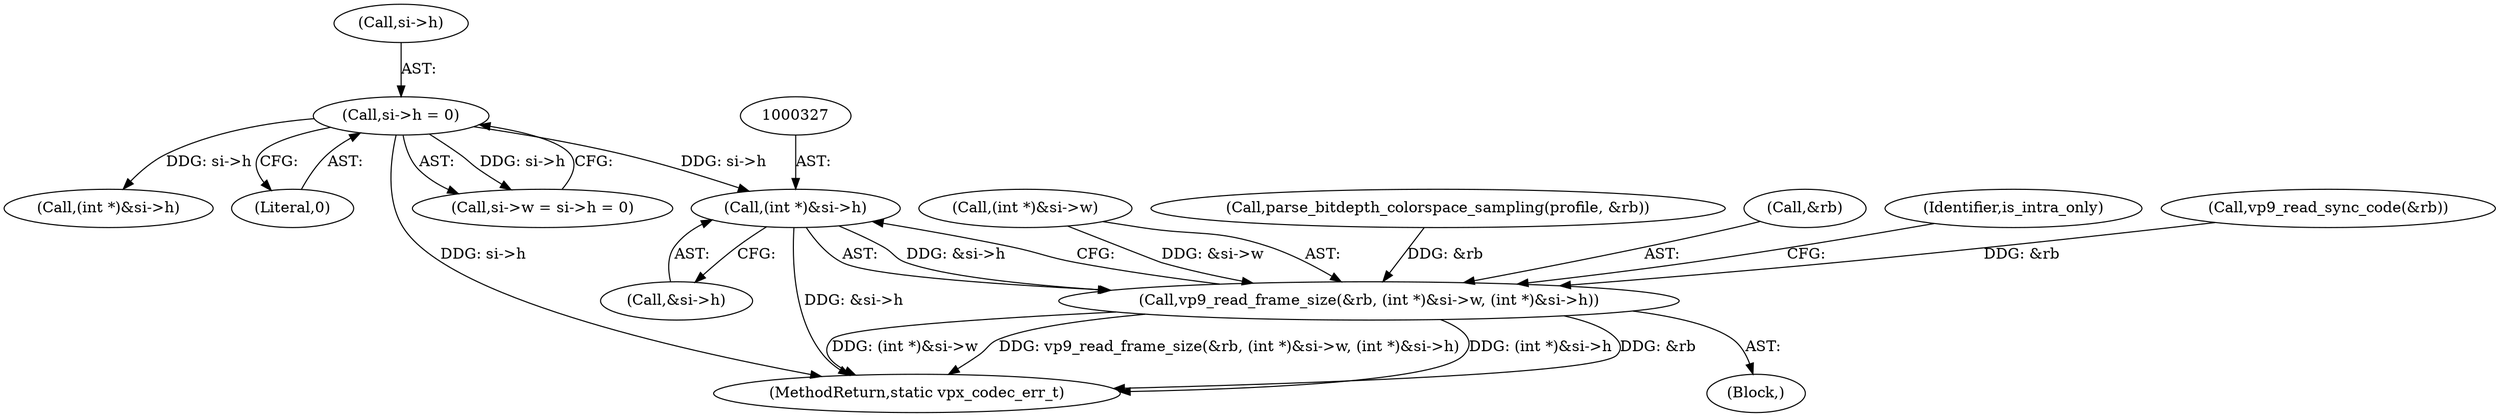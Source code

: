digraph "0_Android_4974dcbd0289a2530df2ee2a25b5f92775df80da@pointer" {
"1000326" [label="(Call,(int *)&si->h)"];
"1000134" [label="(Call,si->h = 0)"];
"1000317" [label="(Call,vp9_read_frame_size(&rb, (int *)&si->w, (int *)&si->h))"];
"1000320" [label="(Call,(int *)&si->w)"];
"1000306" [label="(Call,parse_bitdepth_colorspace_sampling(profile, &rb))"];
"1000134" [label="(Call,si->h = 0)"];
"1000326" [label="(Call,(int *)&si->h)"];
"1000318" [label="(Call,&rb)"];
"1000265" [label="(Call,(int *)&si->h)"];
"1000317" [label="(Call,vp9_read_frame_size(&rb, (int *)&si->w, (int *)&si->h))"];
"1000135" [label="(Call,si->h)"];
"1000328" [label="(Call,&si->h)"];
"1000334" [label="(Identifier,is_intra_only)"];
"1000138" [label="(Literal,0)"];
"1000342" [label="(MethodReturn,static vpx_codec_err_t)"];
"1000294" [label="(Call,vp9_read_sync_code(&rb))"];
"1000130" [label="(Call,si->w = si->h = 0)"];
"1000291" [label="(Block,)"];
"1000326" -> "1000317"  [label="AST: "];
"1000326" -> "1000328"  [label="CFG: "];
"1000327" -> "1000326"  [label="AST: "];
"1000328" -> "1000326"  [label="AST: "];
"1000317" -> "1000326"  [label="CFG: "];
"1000326" -> "1000342"  [label="DDG: &si->h"];
"1000326" -> "1000317"  [label="DDG: &si->h"];
"1000134" -> "1000326"  [label="DDG: si->h"];
"1000134" -> "1000130"  [label="AST: "];
"1000134" -> "1000138"  [label="CFG: "];
"1000135" -> "1000134"  [label="AST: "];
"1000138" -> "1000134"  [label="AST: "];
"1000130" -> "1000134"  [label="CFG: "];
"1000134" -> "1000342"  [label="DDG: si->h"];
"1000134" -> "1000130"  [label="DDG: si->h"];
"1000134" -> "1000265"  [label="DDG: si->h"];
"1000317" -> "1000291"  [label="AST: "];
"1000318" -> "1000317"  [label="AST: "];
"1000320" -> "1000317"  [label="AST: "];
"1000334" -> "1000317"  [label="CFG: "];
"1000317" -> "1000342"  [label="DDG: (int *)&si->h"];
"1000317" -> "1000342"  [label="DDG: &rb"];
"1000317" -> "1000342"  [label="DDG: (int *)&si->w"];
"1000317" -> "1000342"  [label="DDG: vp9_read_frame_size(&rb, (int *)&si->w, (int *)&si->h)"];
"1000294" -> "1000317"  [label="DDG: &rb"];
"1000306" -> "1000317"  [label="DDG: &rb"];
"1000320" -> "1000317"  [label="DDG: &si->w"];
}
